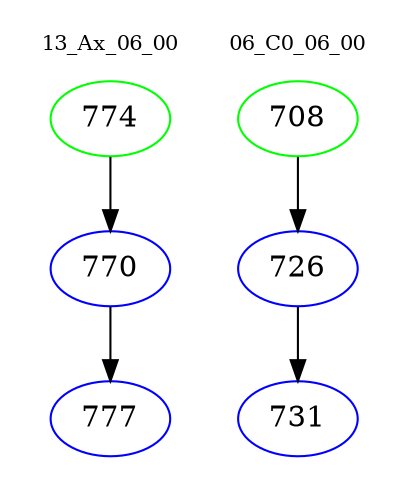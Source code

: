 digraph{
subgraph cluster_0 {
color = white
label = "13_Ax_06_00";
fontsize=10;
T0_774 [label="774", color="green"]
T0_774 -> T0_770 [color="black"]
T0_770 [label="770", color="blue"]
T0_770 -> T0_777 [color="black"]
T0_777 [label="777", color="blue"]
}
subgraph cluster_1 {
color = white
label = "06_C0_06_00";
fontsize=10;
T1_708 [label="708", color="green"]
T1_708 -> T1_726 [color="black"]
T1_726 [label="726", color="blue"]
T1_726 -> T1_731 [color="black"]
T1_731 [label="731", color="blue"]
}
}
